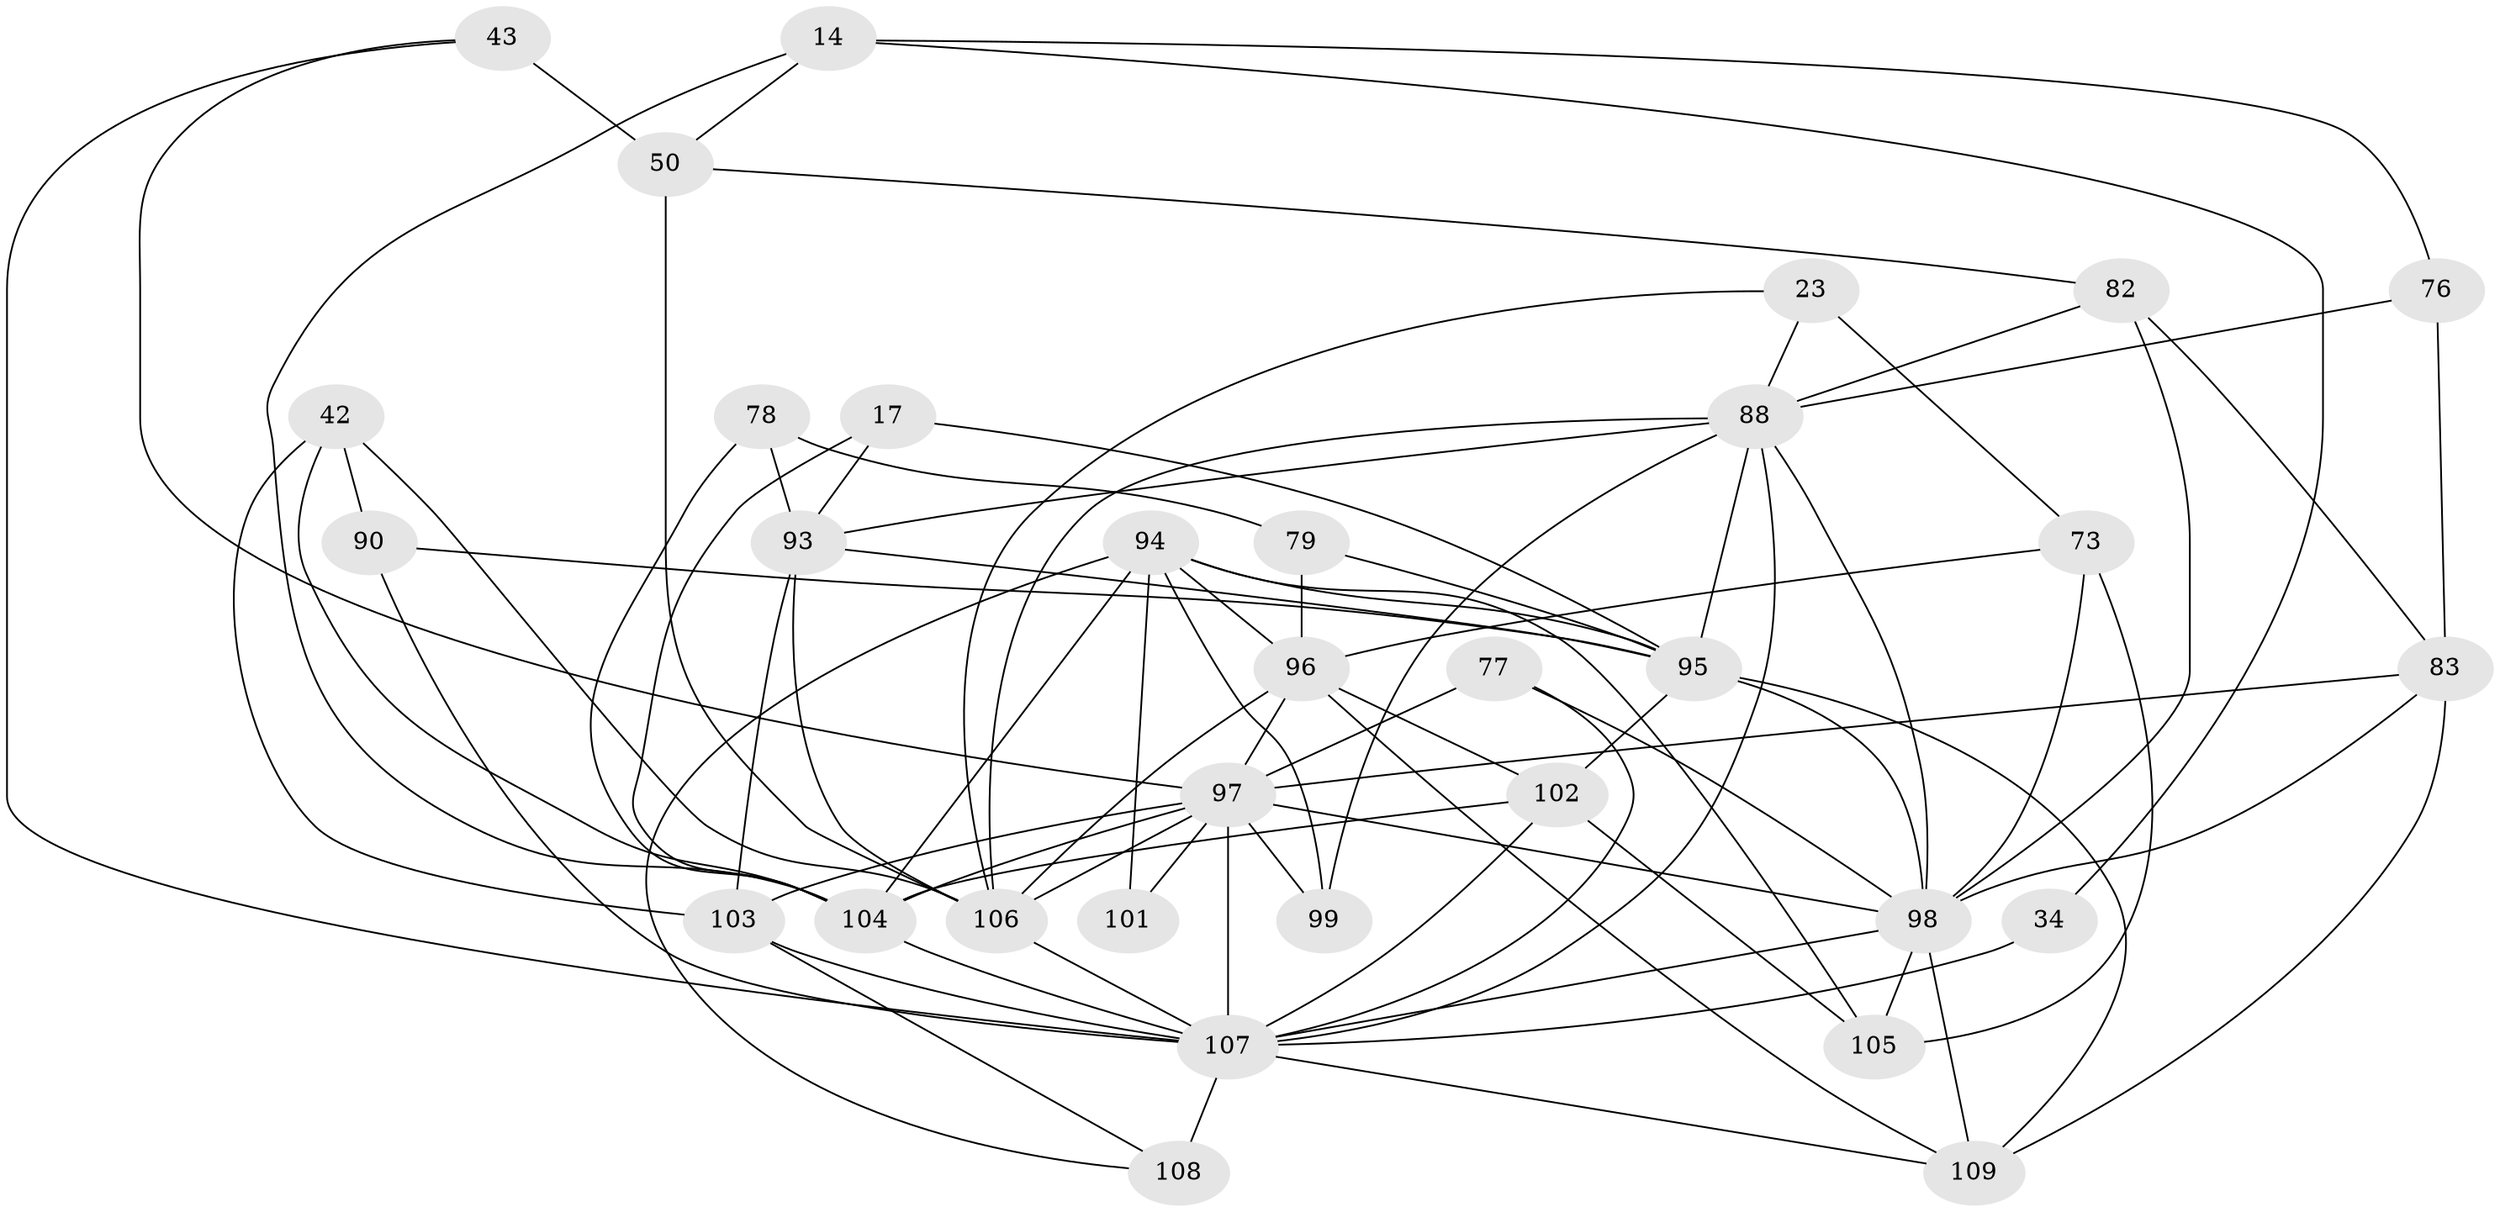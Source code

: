 // original degree distribution, {4: 1.0}
// Generated by graph-tools (version 1.1) at 2025/02/03/04/25 22:02:10]
// undirected, 32 vertices, 83 edges
graph export_dot {
graph [start="1"]
  node [color=gray90,style=filled];
  14;
  17;
  23;
  34;
  42;
  43;
  50 [super="+8"];
  73 [super="+9"];
  76;
  77 [super="+44"];
  78;
  79;
  82;
  83 [super="+41+61"];
  88 [super="+66+29+80"];
  90 [super="+63"];
  93 [super="+47+86"];
  94 [super="+91"];
  95 [super="+65"];
  96 [super="+54+85"];
  97 [super="+26+33+87"];
  98 [super="+74+60"];
  99;
  101 [super="+89"];
  102 [super="+39"];
  103 [super="+10"];
  104 [super="+4+16+40"];
  105 [super="+15"];
  106 [super="+11+46+52"];
  107 [super="+75+70+100"];
  108 [super="+2"];
  109 [super="+32+37+69"];
  14 -- 76;
  14 -- 34;
  14 -- 50;
  14 -- 104;
  17 -- 93;
  17 -- 104 [weight=2];
  17 -- 95;
  23 -- 73 [weight=2];
  23 -- 106;
  23 -- 88;
  34 -- 107 [weight=3];
  42 -- 90;
  42 -- 103;
  42 -- 104;
  42 -- 106;
  43 -- 50 [weight=2];
  43 -- 97;
  43 -- 107;
  50 -- 82;
  50 -- 106 [weight=2];
  73 -- 96;
  73 -- 105 [weight=2];
  73 -- 98;
  76 -- 83 [weight=2];
  76 -- 88;
  77 -- 97 [weight=4];
  77 -- 107;
  77 -- 98;
  78 -- 104 [weight=2];
  78 -- 79;
  78 -- 93;
  79 -- 95 [weight=2];
  79 -- 96;
  82 -- 83;
  82 -- 88;
  82 -- 98;
  83 -- 97 [weight=2];
  83 -- 109 [weight=2];
  83 -- 98;
  88 -- 106 [weight=2];
  88 -- 95 [weight=4];
  88 -- 99;
  88 -- 107 [weight=4];
  88 -- 93;
  88 -- 98;
  90 -- 95;
  90 -- 107 [weight=4];
  93 -- 106 [weight=3];
  93 -- 103;
  93 -- 95;
  94 -- 101 [weight=2];
  94 -- 105;
  94 -- 104;
  94 -- 96;
  94 -- 99;
  94 -- 108;
  94 -- 95;
  95 -- 109 [weight=3];
  95 -- 98 [weight=2];
  95 -- 102;
  96 -- 106;
  96 -- 109 [weight=2];
  96 -- 97;
  96 -- 102;
  97 -- 104 [weight=3];
  97 -- 101 [weight=4];
  97 -- 99 [weight=2];
  97 -- 103 [weight=3];
  97 -- 106 [weight=3];
  97 -- 107 [weight=7];
  97 -- 98 [weight=2];
  98 -- 107;
  98 -- 105 [weight=2];
  98 -- 109 [weight=2];
  102 -- 104 [weight=2];
  102 -- 105;
  102 -- 107;
  103 -- 108 [weight=2];
  103 -- 107;
  104 -- 107 [weight=2];
  106 -- 107;
  107 -- 108 [weight=3];
  107 -- 109 [weight=3];
}
